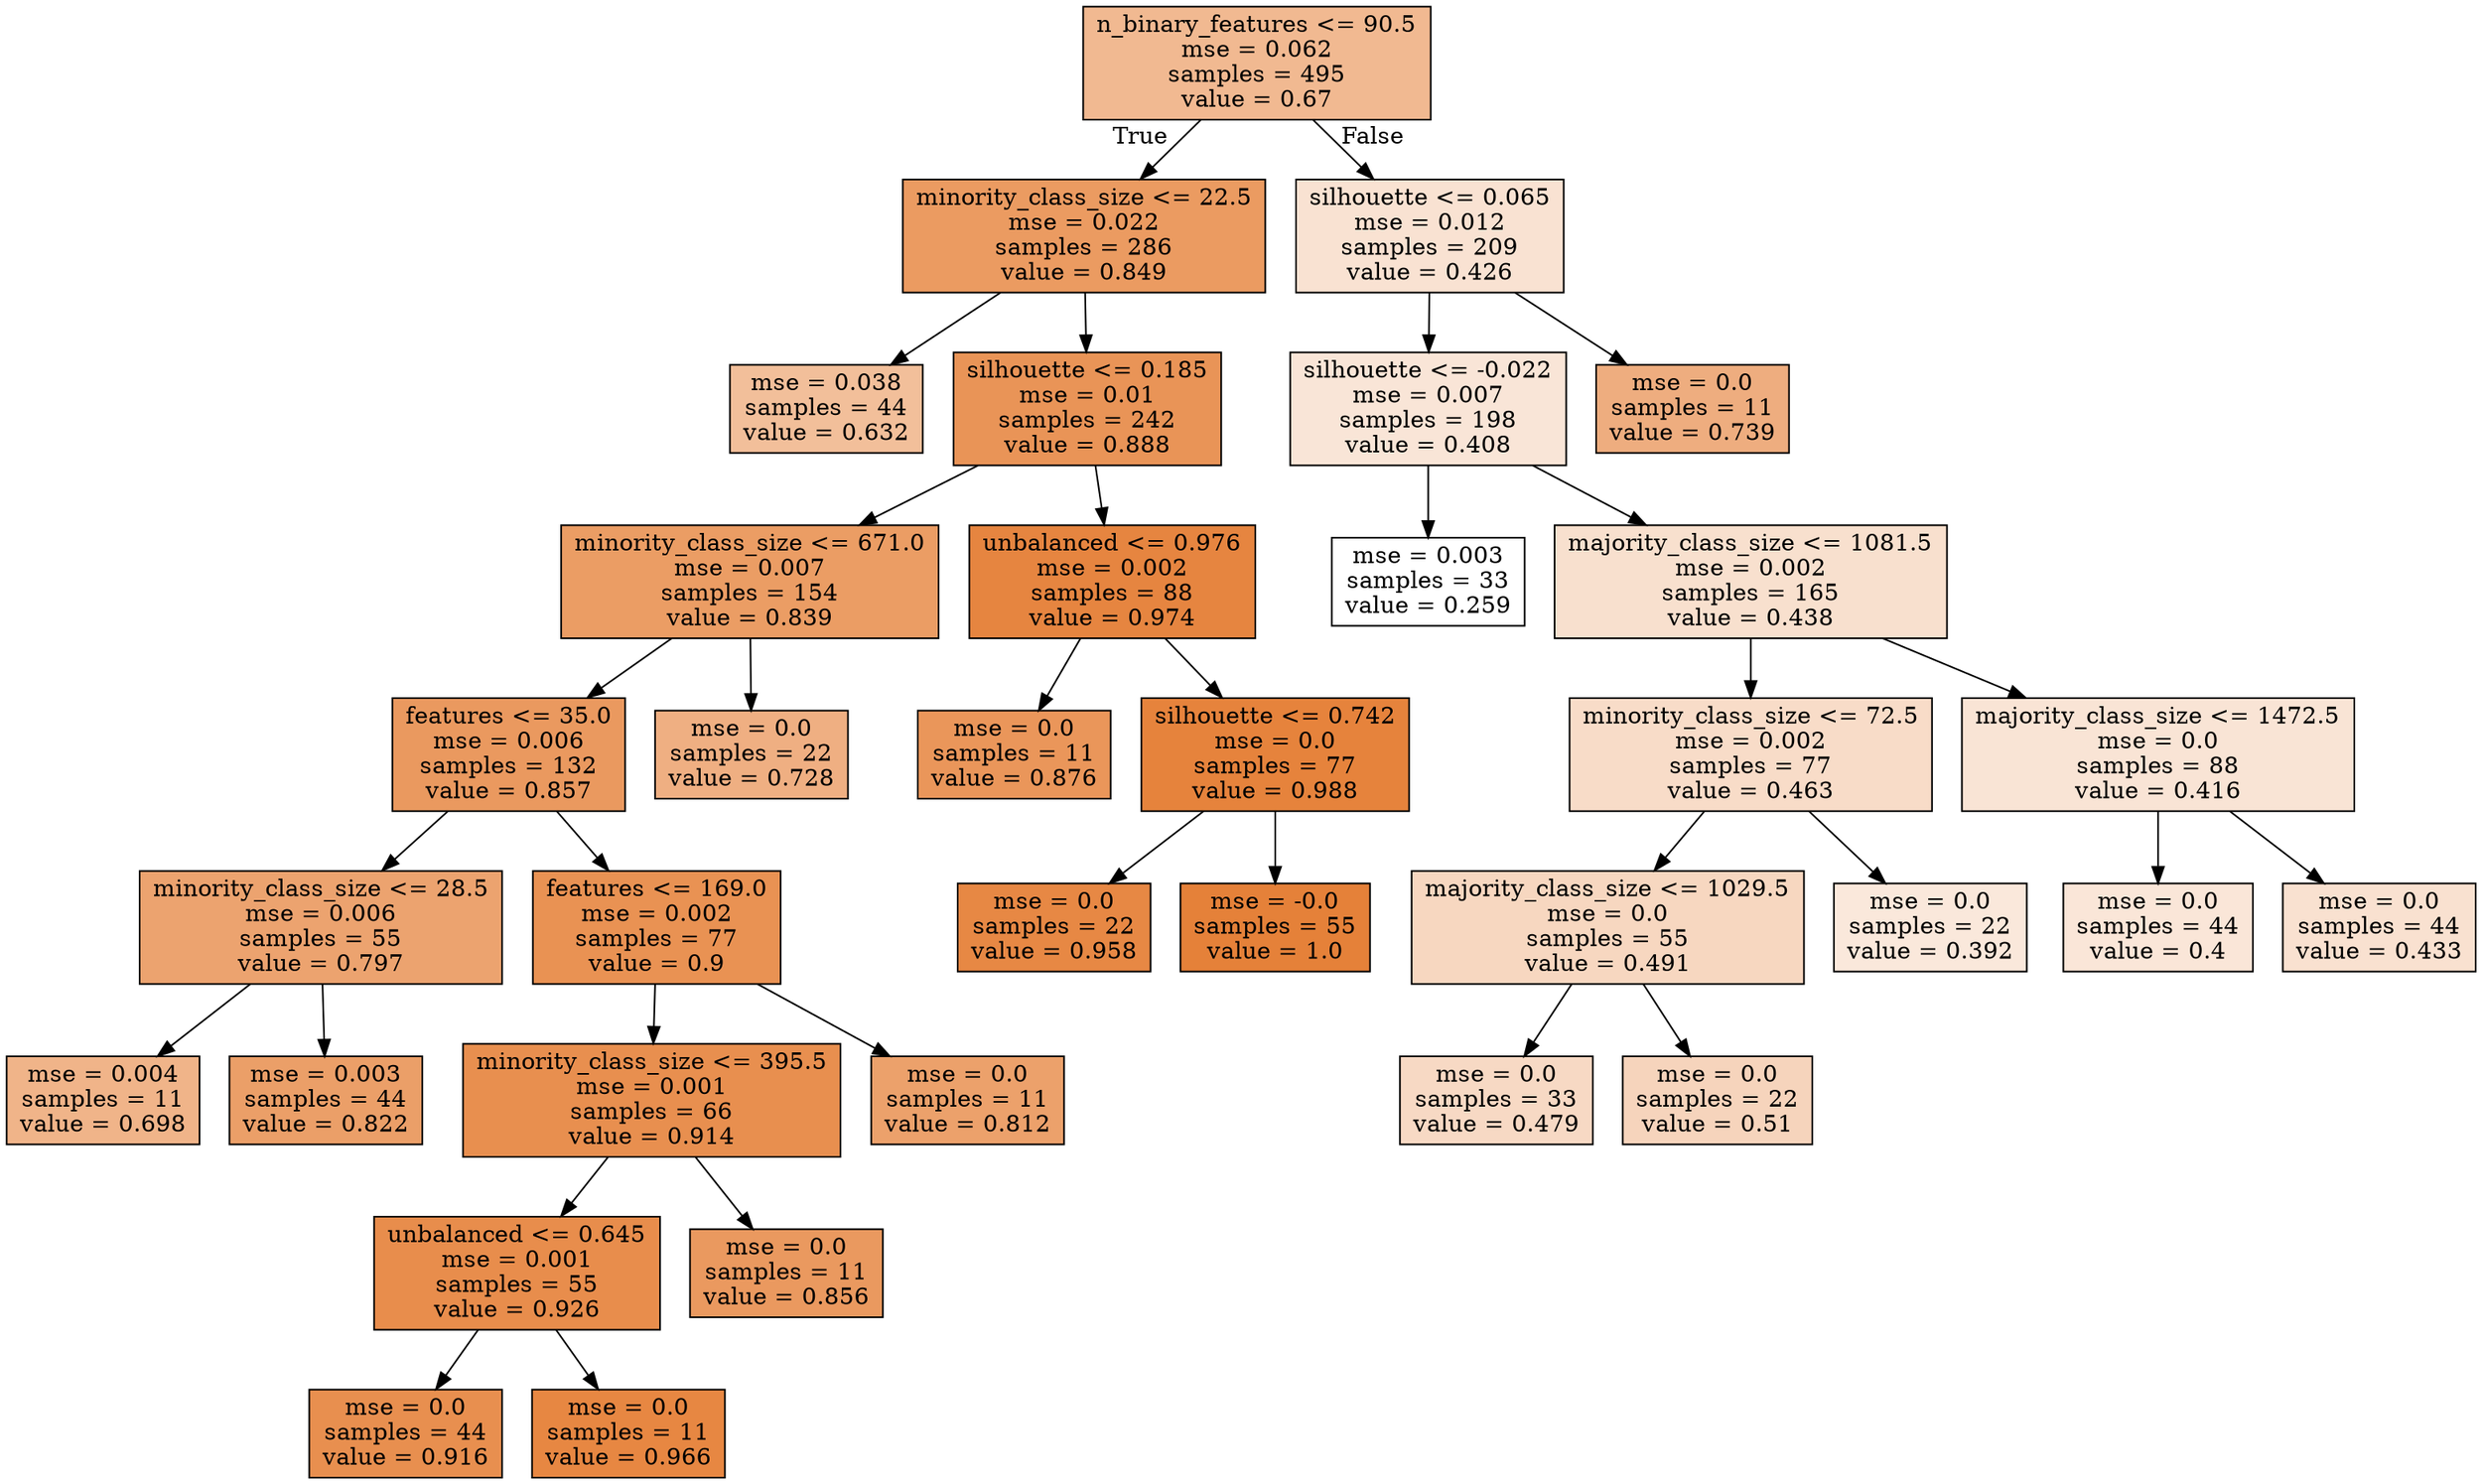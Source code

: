 digraph Tree {
node [shape=box, style="filled", color="black"] ;
0 [label="n_binary_features <= 90.5\nmse = 0.062\nsamples = 495\nvalue = 0.67", fillcolor="#e581398d"] ;
1 [label="minority_class_size <= 22.5\nmse = 0.022\nsamples = 286\nvalue = 0.849", fillcolor="#e58139cb"] ;
0 -> 1 [labeldistance=2.5, labelangle=45, headlabel="True"] ;
2 [label="mse = 0.038\nsamples = 44\nvalue = 0.632", fillcolor="#e5813981"] ;
1 -> 2 ;
3 [label="silhouette <= 0.185\nmse = 0.01\nsamples = 242\nvalue = 0.888", fillcolor="#e58139d8"] ;
1 -> 3 ;
4 [label="minority_class_size <= 671.0\nmse = 0.007\nsamples = 154\nvalue = 0.839", fillcolor="#e58139c7"] ;
3 -> 4 ;
5 [label="features <= 35.0\nmse = 0.006\nsamples = 132\nvalue = 0.857", fillcolor="#e58139ce"] ;
4 -> 5 ;
6 [label="minority_class_size <= 28.5\nmse = 0.006\nsamples = 55\nvalue = 0.797", fillcolor="#e58139b9"] ;
5 -> 6 ;
7 [label="mse = 0.004\nsamples = 11\nvalue = 0.698", fillcolor="#e5813997"] ;
6 -> 7 ;
8 [label="mse = 0.003\nsamples = 44\nvalue = 0.822", fillcolor="#e58139c2"] ;
6 -> 8 ;
9 [label="features <= 169.0\nmse = 0.002\nsamples = 77\nvalue = 0.9", fillcolor="#e58139dd"] ;
5 -> 9 ;
10 [label="minority_class_size <= 395.5\nmse = 0.001\nsamples = 66\nvalue = 0.914", fillcolor="#e58139e2"] ;
9 -> 10 ;
11 [label="unbalanced <= 0.645\nmse = 0.001\nsamples = 55\nvalue = 0.926", fillcolor="#e58139e6"] ;
10 -> 11 ;
12 [label="mse = 0.0\nsamples = 44\nvalue = 0.916", fillcolor="#e58139e2"] ;
11 -> 12 ;
13 [label="mse = 0.0\nsamples = 11\nvalue = 0.966", fillcolor="#e58139f3"] ;
11 -> 13 ;
14 [label="mse = 0.0\nsamples = 11\nvalue = 0.856", fillcolor="#e58139ce"] ;
10 -> 14 ;
15 [label="mse = 0.0\nsamples = 11\nvalue = 0.812", fillcolor="#e58139be"] ;
9 -> 15 ;
16 [label="mse = 0.0\nsamples = 22\nvalue = 0.728", fillcolor="#e58139a1"] ;
4 -> 16 ;
17 [label="unbalanced <= 0.976\nmse = 0.002\nsamples = 88\nvalue = 0.974", fillcolor="#e58139f6"] ;
3 -> 17 ;
18 [label="mse = 0.0\nsamples = 11\nvalue = 0.876", fillcolor="#e58139d4"] ;
17 -> 18 ;
19 [label="silhouette <= 0.742\nmse = 0.0\nsamples = 77\nvalue = 0.988", fillcolor="#e58139fb"] ;
17 -> 19 ;
20 [label="mse = 0.0\nsamples = 22\nvalue = 0.958", fillcolor="#e58139f1"] ;
19 -> 20 ;
21 [label="mse = -0.0\nsamples = 55\nvalue = 1.0", fillcolor="#e58139ff"] ;
19 -> 21 ;
22 [label="silhouette <= 0.065\nmse = 0.012\nsamples = 209\nvalue = 0.426", fillcolor="#e5813939"] ;
0 -> 22 [labeldistance=2.5, labelangle=-45, headlabel="False"] ;
23 [label="silhouette <= -0.022\nmse = 0.007\nsamples = 198\nvalue = 0.408", fillcolor="#e5813933"] ;
22 -> 23 ;
24 [label="mse = 0.003\nsamples = 33\nvalue = 0.259", fillcolor="#e5813900"] ;
23 -> 24 ;
25 [label="majority_class_size <= 1081.5\nmse = 0.002\nsamples = 165\nvalue = 0.438", fillcolor="#e581393e"] ;
23 -> 25 ;
26 [label="minority_class_size <= 72.5\nmse = 0.002\nsamples = 77\nvalue = 0.463", fillcolor="#e5813946"] ;
25 -> 26 ;
27 [label="majority_class_size <= 1029.5\nmse = 0.0\nsamples = 55\nvalue = 0.491", fillcolor="#e5813950"] ;
26 -> 27 ;
28 [label="mse = 0.0\nsamples = 33\nvalue = 0.479", fillcolor="#e581394c"] ;
27 -> 28 ;
29 [label="mse = 0.0\nsamples = 22\nvalue = 0.51", fillcolor="#e5813956"] ;
27 -> 29 ;
30 [label="mse = 0.0\nsamples = 22\nvalue = 0.392", fillcolor="#e581392e"] ;
26 -> 30 ;
31 [label="majority_class_size <= 1472.5\nmse = 0.0\nsamples = 88\nvalue = 0.416", fillcolor="#e5813936"] ;
25 -> 31 ;
32 [label="mse = 0.0\nsamples = 44\nvalue = 0.4", fillcolor="#e5813931"] ;
31 -> 32 ;
33 [label="mse = 0.0\nsamples = 44\nvalue = 0.433", fillcolor="#e581393c"] ;
31 -> 33 ;
34 [label="mse = 0.0\nsamples = 11\nvalue = 0.739", fillcolor="#e58139a5"] ;
22 -> 34 ;
}